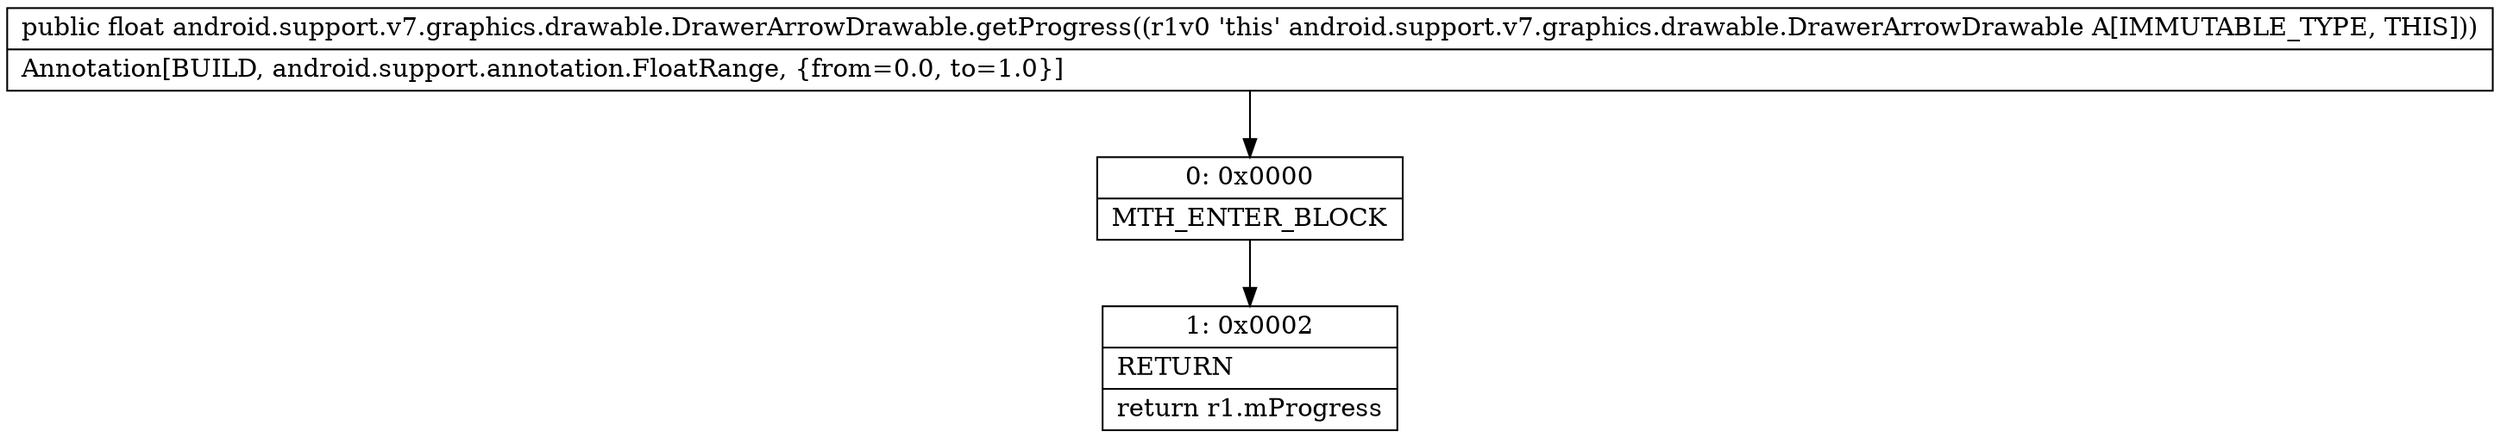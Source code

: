 digraph "CFG forandroid.support.v7.graphics.drawable.DrawerArrowDrawable.getProgress()F" {
Node_0 [shape=record,label="{0\:\ 0x0000|MTH_ENTER_BLOCK\l}"];
Node_1 [shape=record,label="{1\:\ 0x0002|RETURN\l|return r1.mProgress\l}"];
MethodNode[shape=record,label="{public float android.support.v7.graphics.drawable.DrawerArrowDrawable.getProgress((r1v0 'this' android.support.v7.graphics.drawable.DrawerArrowDrawable A[IMMUTABLE_TYPE, THIS]))  | Annotation[BUILD, android.support.annotation.FloatRange, \{from=0.0, to=1.0\}]\l}"];
MethodNode -> Node_0;
Node_0 -> Node_1;
}

